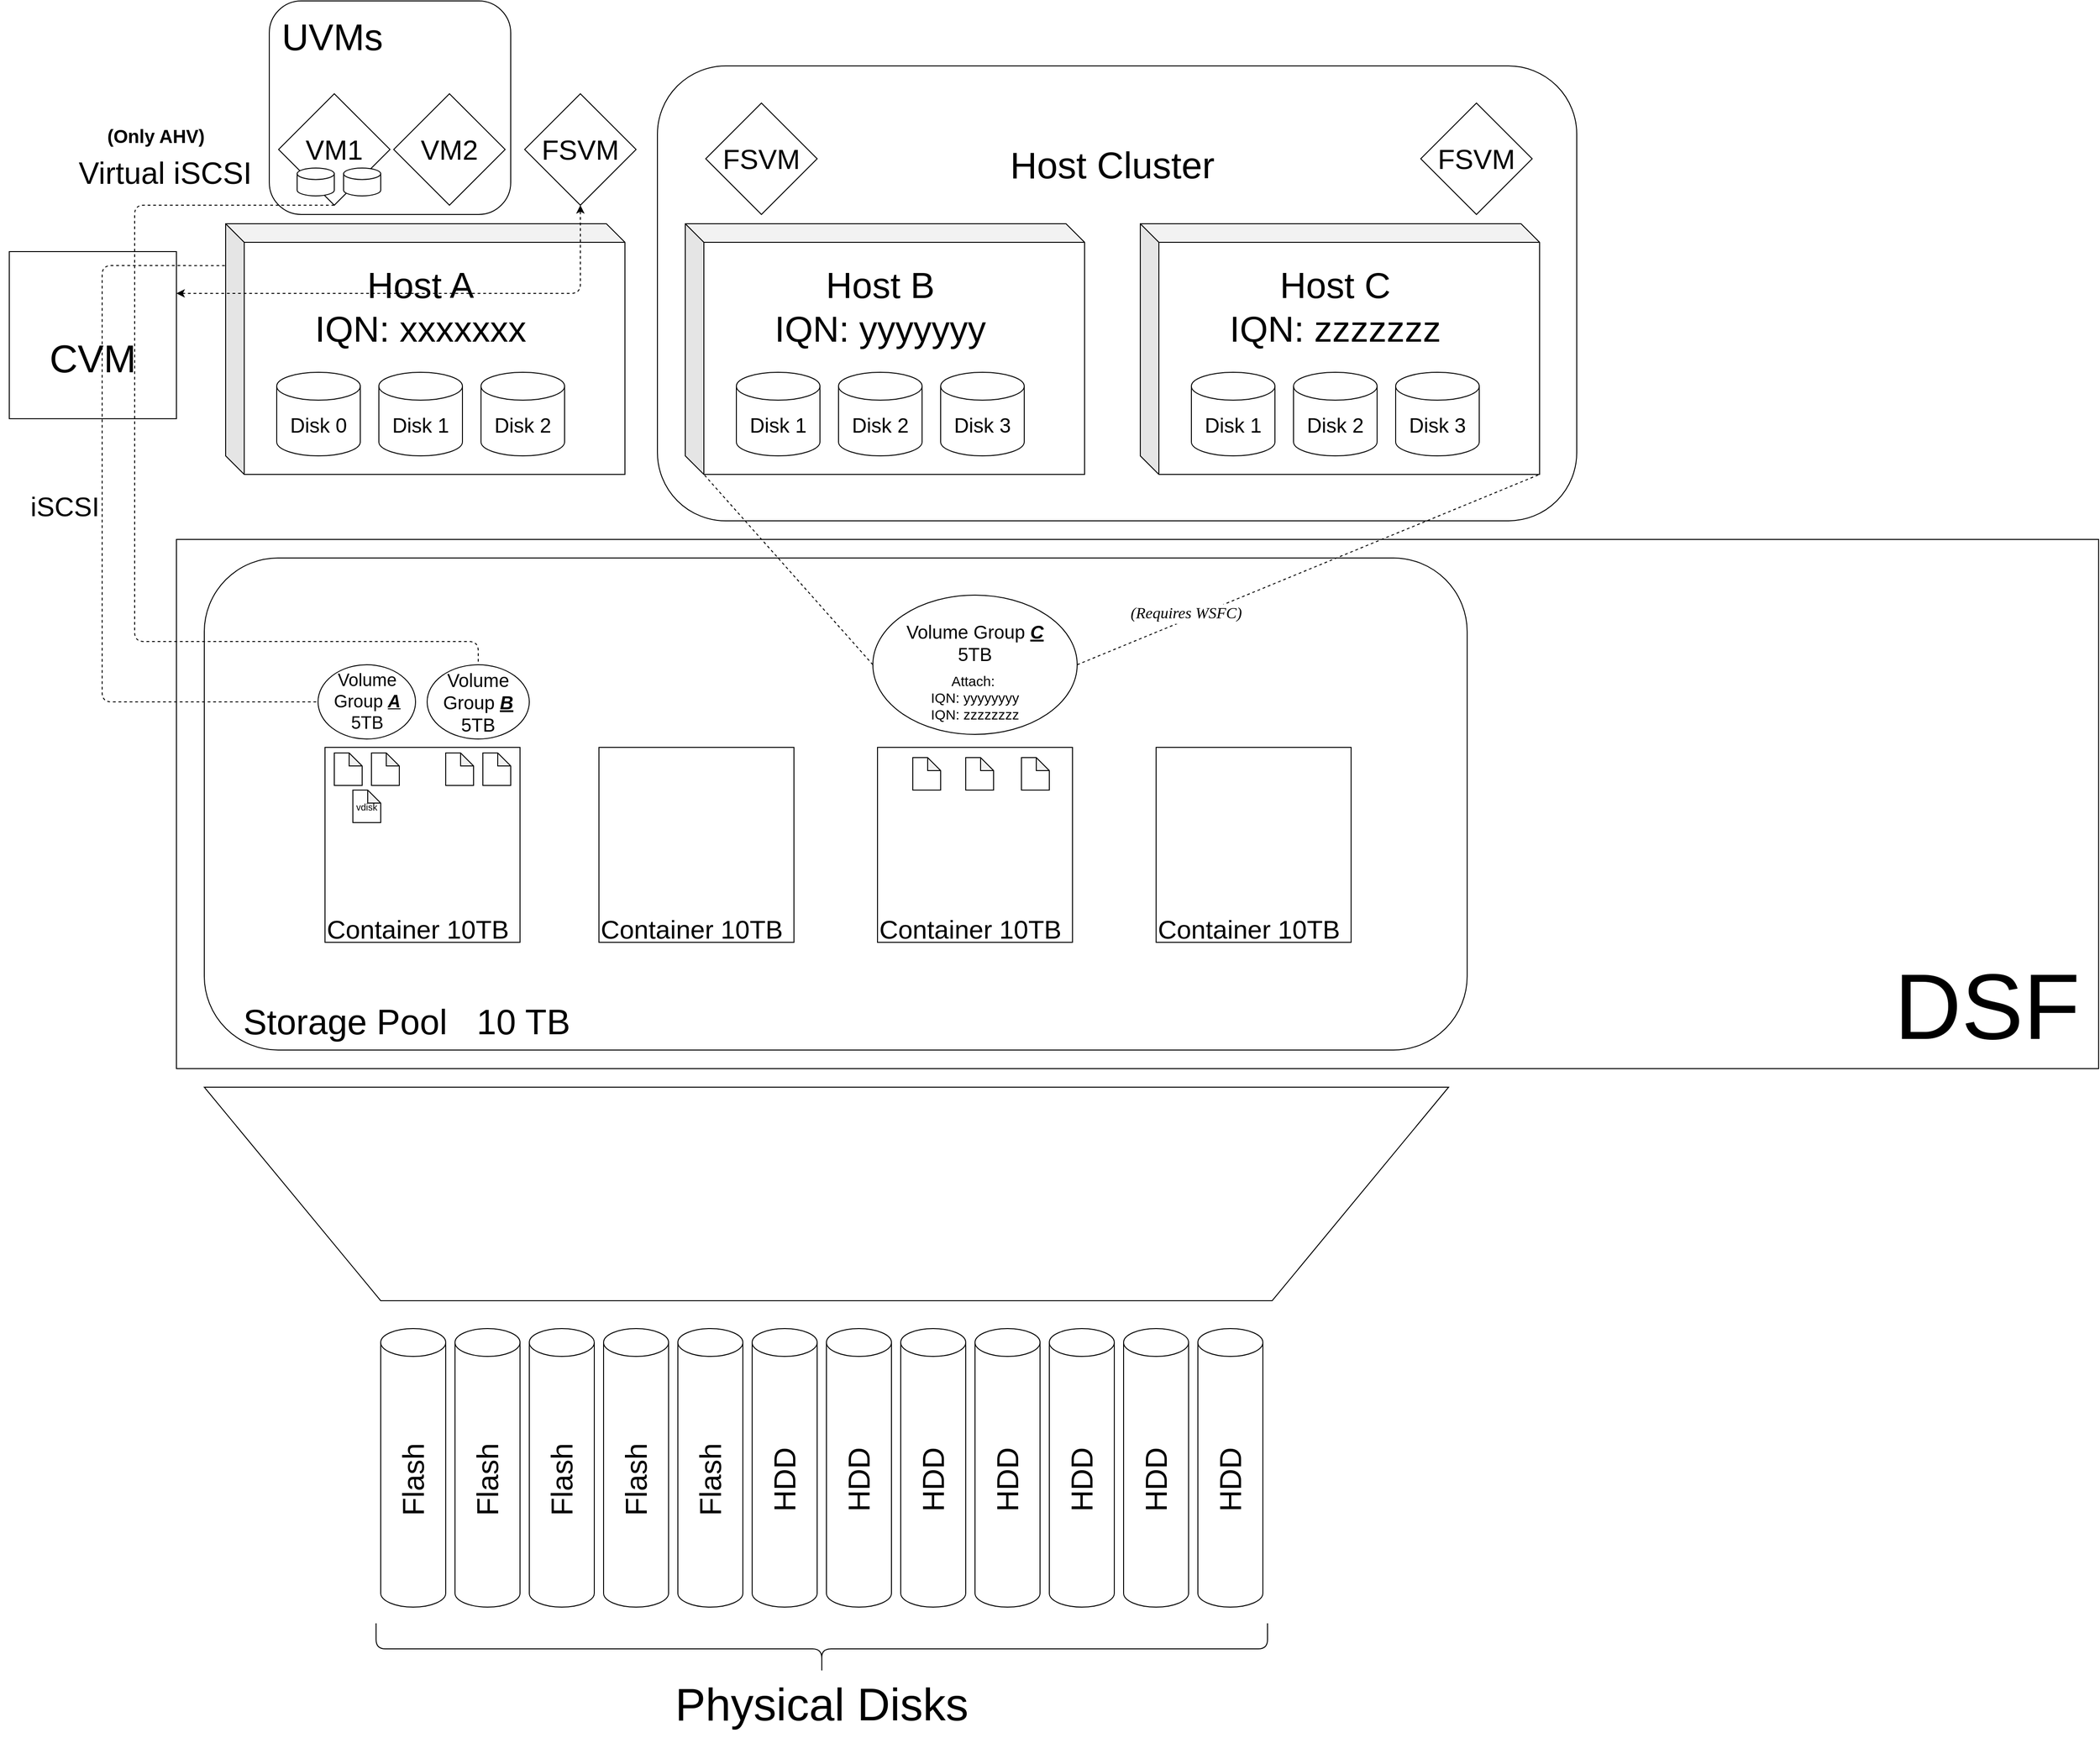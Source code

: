 <mxfile version="14.2.7" type="github">
  <diagram id="FhIIgszowJqtaIlsu2ne" name="Page-1">
    <mxGraphModel dx="4066" dy="2416" grid="1" gridSize="10" guides="1" tooltips="1" connect="1" arrows="1" fold="1" page="1" pageScale="1" pageWidth="1100" pageHeight="850" math="0" shadow="0">
      <root>
        <mxCell id="0" />
        <mxCell id="1" parent="0" />
        <mxCell id="4YyxjiWjC3Uuq4r5cC0Z-11" value="" style="rounded=0;whiteSpace=wrap;html=1;" vertex="1" parent="1">
          <mxGeometry x="-10" y="-20" width="2070" height="570" as="geometry" />
        </mxCell>
        <mxCell id="4YyxjiWjC3Uuq4r5cC0Z-2" value="" style="rounded=1;whiteSpace=wrap;html=1;" vertex="1" parent="1">
          <mxGeometry x="90" y="-600" width="260" height="230" as="geometry" />
        </mxCell>
        <mxCell id="gz65vQASo40FxyAqh2wa-65" value="" style="rounded=1;whiteSpace=wrap;html=1;" parent="1" vertex="1">
          <mxGeometry x="508" y="-530" width="990" height="490" as="geometry" />
        </mxCell>
        <mxCell id="gz65vQASo40FxyAqh2wa-1" value="" style="rounded=1;whiteSpace=wrap;html=1;" parent="1" vertex="1">
          <mxGeometry x="20" width="1360" height="530" as="geometry" />
        </mxCell>
        <mxCell id="gz65vQASo40FxyAqh2wa-2" value="" style="shape=trapezoid;perimeter=trapezoidPerimeter;whiteSpace=wrap;html=1;fixedSize=1;size=190;rotation=-180;" parent="1" vertex="1">
          <mxGeometry x="20" y="570" width="1340" height="230" as="geometry" />
        </mxCell>
        <mxCell id="gz65vQASo40FxyAqh2wa-3" value="" style="shape=cylinder3;whiteSpace=wrap;html=1;boundedLbl=1;backgroundOutline=1;size=15;" parent="1" vertex="1">
          <mxGeometry x="210" y="830" width="70" height="300" as="geometry" />
        </mxCell>
        <mxCell id="gz65vQASo40FxyAqh2wa-4" value="" style="shape=cylinder3;whiteSpace=wrap;html=1;boundedLbl=1;backgroundOutline=1;size=15;" parent="1" vertex="1">
          <mxGeometry x="290" y="830" width="70" height="300" as="geometry" />
        </mxCell>
        <mxCell id="gz65vQASo40FxyAqh2wa-5" value="" style="shape=cylinder3;whiteSpace=wrap;html=1;boundedLbl=1;backgroundOutline=1;size=15;" parent="1" vertex="1">
          <mxGeometry x="370" y="830" width="70" height="300" as="geometry" />
        </mxCell>
        <mxCell id="gz65vQASo40FxyAqh2wa-6" value="" style="shape=cylinder3;whiteSpace=wrap;html=1;boundedLbl=1;backgroundOutline=1;size=15;" parent="1" vertex="1">
          <mxGeometry x="450" y="830" width="70" height="300" as="geometry" />
        </mxCell>
        <mxCell id="gz65vQASo40FxyAqh2wa-7" value="" style="shape=cylinder3;whiteSpace=wrap;html=1;boundedLbl=1;backgroundOutline=1;size=15;" parent="1" vertex="1">
          <mxGeometry x="530" y="830" width="70" height="300" as="geometry" />
        </mxCell>
        <mxCell id="gz65vQASo40FxyAqh2wa-8" value="" style="shape=cylinder3;whiteSpace=wrap;html=1;boundedLbl=1;backgroundOutline=1;size=15;" parent="1" vertex="1">
          <mxGeometry x="610" y="830" width="70" height="300" as="geometry" />
        </mxCell>
        <mxCell id="gz65vQASo40FxyAqh2wa-9" value="" style="shape=cylinder3;whiteSpace=wrap;html=1;boundedLbl=1;backgroundOutline=1;size=15;" parent="1" vertex="1">
          <mxGeometry x="690" y="830" width="70" height="300" as="geometry" />
        </mxCell>
        <mxCell id="gz65vQASo40FxyAqh2wa-10" value="" style="shape=cylinder3;whiteSpace=wrap;html=1;boundedLbl=1;backgroundOutline=1;size=15;" parent="1" vertex="1">
          <mxGeometry x="770" y="830" width="70" height="300" as="geometry" />
        </mxCell>
        <mxCell id="gz65vQASo40FxyAqh2wa-11" value="" style="shape=cylinder3;whiteSpace=wrap;html=1;boundedLbl=1;backgroundOutline=1;size=15;" parent="1" vertex="1">
          <mxGeometry x="850" y="830" width="70" height="300" as="geometry" />
        </mxCell>
        <mxCell id="gz65vQASo40FxyAqh2wa-12" value="" style="shape=cylinder3;whiteSpace=wrap;html=1;boundedLbl=1;backgroundOutline=1;size=15;" parent="1" vertex="1">
          <mxGeometry x="930" y="830" width="70" height="300" as="geometry" />
        </mxCell>
        <mxCell id="gz65vQASo40FxyAqh2wa-13" value="" style="shape=cylinder3;whiteSpace=wrap;html=1;boundedLbl=1;backgroundOutline=1;size=15;" parent="1" vertex="1">
          <mxGeometry x="1010" y="830" width="70" height="300" as="geometry" />
        </mxCell>
        <mxCell id="gz65vQASo40FxyAqh2wa-14" value="" style="shape=cylinder3;whiteSpace=wrap;html=1;boundedLbl=1;backgroundOutline=1;size=15;" parent="1" vertex="1">
          <mxGeometry x="1090" y="830" width="70" height="300" as="geometry" />
        </mxCell>
        <mxCell id="gz65vQASo40FxyAqh2wa-15" value="" style="shape=curlyBracket;whiteSpace=wrap;html=1;rounded=1;rotation=-90;" parent="1" vertex="1">
          <mxGeometry x="657.5" y="695" width="55" height="960" as="geometry" />
        </mxCell>
        <mxCell id="gz65vQASo40FxyAqh2wa-16" value="&lt;font style=&quot;font-size: 49px&quot;&gt;Physical Disks&lt;/font&gt;" style="text;html=1;strokeColor=none;fillColor=none;align=center;verticalAlign=middle;whiteSpace=wrap;rounded=0;" parent="1" vertex="1">
          <mxGeometry x="505" y="1200" width="360" height="70" as="geometry" />
        </mxCell>
        <mxCell id="gz65vQASo40FxyAqh2wa-17" value="&lt;font style=&quot;font-size: 38px&quot;&gt;Storage Pool&amp;nbsp; &amp;nbsp;10 TB&amp;nbsp; &amp;nbsp;&lt;/font&gt;" style="text;html=1;strokeColor=none;fillColor=none;align=left;verticalAlign=middle;whiteSpace=wrap;rounded=0;" parent="1" vertex="1">
          <mxGeometry x="60" y="480" width="420" height="40" as="geometry" />
        </mxCell>
        <mxCell id="gz65vQASo40FxyAqh2wa-18" value="" style="whiteSpace=wrap;html=1;aspect=fixed;" parent="1" vertex="1">
          <mxGeometry x="150" y="204" width="210" height="210" as="geometry" />
        </mxCell>
        <mxCell id="gz65vQASo40FxyAqh2wa-19" value="" style="whiteSpace=wrap;html=1;aspect=fixed;" parent="1" vertex="1">
          <mxGeometry x="445" y="204" width="210" height="210" as="geometry" />
        </mxCell>
        <mxCell id="gz65vQASo40FxyAqh2wa-20" value="" style="whiteSpace=wrap;html=1;aspect=fixed;" parent="1" vertex="1">
          <mxGeometry x="1045" y="204" width="210" height="210" as="geometry" />
        </mxCell>
        <mxCell id="gz65vQASo40FxyAqh2wa-21" value="" style="whiteSpace=wrap;html=1;aspect=fixed;" parent="1" vertex="1">
          <mxGeometry x="745" y="204" width="210" height="210" as="geometry" />
        </mxCell>
        <mxCell id="gz65vQASo40FxyAqh2wa-22" value="&lt;font style=&quot;font-size: 28px&quot;&gt;Container 10TB&amp;nbsp;&lt;/font&gt;" style="text;html=1;strokeColor=none;fillColor=none;align=left;verticalAlign=middle;whiteSpace=wrap;rounded=0;" parent="1" vertex="1">
          <mxGeometry x="150" y="375" width="215" height="50" as="geometry" />
        </mxCell>
        <mxCell id="gz65vQASo40FxyAqh2wa-24" value="&lt;font style=&quot;font-size: 28px&quot;&gt;Container 10TB&amp;nbsp;&lt;/font&gt;" style="text;html=1;strokeColor=none;fillColor=none;align=left;verticalAlign=middle;whiteSpace=wrap;rounded=0;" parent="1" vertex="1">
          <mxGeometry x="445" y="375" width="210" height="50" as="geometry" />
        </mxCell>
        <mxCell id="gz65vQASo40FxyAqh2wa-25" value="&lt;font style=&quot;font-size: 28px&quot;&gt;Container 10TB&amp;nbsp;&lt;/font&gt;" style="text;html=1;strokeColor=none;fillColor=none;align=left;verticalAlign=middle;whiteSpace=wrap;rounded=0;" parent="1" vertex="1">
          <mxGeometry x="745" y="375" width="220" height="50" as="geometry" />
        </mxCell>
        <mxCell id="gz65vQASo40FxyAqh2wa-26" value="&lt;font style=&quot;font-size: 28px&quot;&gt;Container 10TB&amp;nbsp;&lt;/font&gt;" style="text;html=1;strokeColor=none;fillColor=none;align=left;verticalAlign=middle;whiteSpace=wrap;rounded=0;" parent="1" vertex="1">
          <mxGeometry x="1045" y="375" width="230" height="50" as="geometry" />
        </mxCell>
        <mxCell id="gz65vQASo40FxyAqh2wa-27" value="&lt;font style=&quot;font-size: 19px&quot;&gt;Volume &lt;br&gt;Group &lt;b&gt;&lt;i&gt;&lt;u&gt;A&lt;/u&gt;&lt;/i&gt;&lt;/b&gt;&lt;br&gt;5TB&lt;br&gt;&lt;/font&gt;" style="ellipse;whiteSpace=wrap;html=1;" parent="1" vertex="1">
          <mxGeometry x="142.5" y="115" width="105" height="80" as="geometry" />
        </mxCell>
        <mxCell id="gz65vQASo40FxyAqh2wa-28" value="&lt;font style=&quot;font-size: 20px&quot;&gt;Volume &lt;br&gt;Group &lt;b&gt;&lt;i&gt;&lt;u&gt;B&lt;/u&gt;&lt;/i&gt;&lt;/b&gt;&lt;br&gt;5TB&lt;br&gt;&lt;/font&gt;" style="ellipse;whiteSpace=wrap;html=1;" parent="1" vertex="1">
          <mxGeometry x="260" y="115" width="110" height="80" as="geometry" />
        </mxCell>
        <mxCell id="gz65vQASo40FxyAqh2wa-29" value="&lt;font style=&quot;font-size: 39px&quot;&gt;&lt;br&gt;&lt;/font&gt;" style="shape=cube;whiteSpace=wrap;html=1;boundedLbl=1;backgroundOutline=1;darkOpacity=0.05;darkOpacity2=0.1;" parent="1" vertex="1">
          <mxGeometry x="43" y="-360" width="430" height="270" as="geometry" />
        </mxCell>
        <mxCell id="gz65vQASo40FxyAqh2wa-30" value="&lt;font style=&quot;font-size: 42px&quot;&gt;&lt;br&gt;CVM&lt;/font&gt;" style="whiteSpace=wrap;html=1;aspect=fixed;" parent="1" vertex="1">
          <mxGeometry x="-190" y="-330" width="180" height="180" as="geometry" />
        </mxCell>
        <mxCell id="gz65vQASo40FxyAqh2wa-31" value="" style="endArrow=none;dashed=1;html=1;entryX=0;entryY=0.5;entryDx=0;entryDy=0;exitX=-0.002;exitY=0.167;exitDx=0;exitDy=0;exitPerimeter=0;" parent="1" source="gz65vQASo40FxyAqh2wa-29" target="gz65vQASo40FxyAqh2wa-27" edge="1">
          <mxGeometry width="50" height="50" relative="1" as="geometry">
            <mxPoint x="40" y="-315" as="sourcePoint" />
            <mxPoint x="-190" y="500" as="targetPoint" />
            <Array as="points">
              <mxPoint x="-90" y="-315" />
              <mxPoint x="-90" y="155" />
              <mxPoint x="-30" y="155" />
            </Array>
          </mxGeometry>
        </mxCell>
        <mxCell id="gz65vQASo40FxyAqh2wa-33" value="&lt;font style=&quot;font-size: 30px&quot;&gt;VM1&lt;/font&gt;" style="rhombus;whiteSpace=wrap;html=1;" parent="1" vertex="1">
          <mxGeometry x="100" y="-500" width="120" height="120" as="geometry" />
        </mxCell>
        <mxCell id="gz65vQASo40FxyAqh2wa-34" value="&lt;font style=&quot;font-size: 30px&quot;&gt;VM2&lt;/font&gt;" style="rhombus;whiteSpace=wrap;html=1;" parent="1" vertex="1">
          <mxGeometry x="224" y="-500" width="120" height="120" as="geometry" />
        </mxCell>
        <mxCell id="gz65vQASo40FxyAqh2wa-35" value="&lt;font style=&quot;font-size: 29px&quot;&gt;iSCSI&lt;/font&gt;" style="text;html=1;strokeColor=none;fillColor=none;align=center;verticalAlign=middle;whiteSpace=wrap;rounded=0;" parent="1" vertex="1">
          <mxGeometry x="-200" y="-80" width="140" height="50" as="geometry" />
        </mxCell>
        <mxCell id="gz65vQASo40FxyAqh2wa-38" value="&lt;span style=&quot;font-size: 39px&quot;&gt;Host A&lt;/span&gt;&lt;br style=&quot;font-size: 39px&quot;&gt;&lt;span style=&quot;font-size: 39px&quot;&gt;IQN: xxxxxxx&lt;/span&gt;" style="text;html=1;strokeColor=none;fillColor=none;align=center;verticalAlign=middle;whiteSpace=wrap;rounded=0;" parent="1" vertex="1">
          <mxGeometry x="118" y="-330" width="270" height="120" as="geometry" />
        </mxCell>
        <mxCell id="gz65vQASo40FxyAqh2wa-40" value="&lt;font style=&quot;font-size: 22px&quot;&gt;Disk 0&lt;/font&gt;" style="shape=cylinder3;whiteSpace=wrap;html=1;boundedLbl=1;backgroundOutline=1;size=15;rotation=0;" parent="1" vertex="1">
          <mxGeometry x="98" y="-200" width="90" height="90" as="geometry" />
        </mxCell>
        <mxCell id="gz65vQASo40FxyAqh2wa-41" value="&lt;font style=&quot;font-size: 22px&quot;&gt;Disk 1&lt;/font&gt;" style="shape=cylinder3;whiteSpace=wrap;html=1;boundedLbl=1;backgroundOutline=1;size=15;rotation=0;" parent="1" vertex="1">
          <mxGeometry x="208" y="-200" width="90" height="90" as="geometry" />
        </mxCell>
        <mxCell id="gz65vQASo40FxyAqh2wa-42" value="&lt;font style=&quot;font-size: 22px&quot;&gt;Disk 2&lt;/font&gt;" style="shape=cylinder3;whiteSpace=wrap;html=1;boundedLbl=1;backgroundOutline=1;size=15;rotation=0;" parent="1" vertex="1">
          <mxGeometry x="318" y="-200" width="90" height="90" as="geometry" />
        </mxCell>
        <mxCell id="gz65vQASo40FxyAqh2wa-44" value="" style="endArrow=none;dashed=1;html=1;entryX=0.5;entryY=0;entryDx=0;entryDy=0;exitX=0.5;exitY=1;exitDx=0;exitDy=0;" parent="1" source="gz65vQASo40FxyAqh2wa-33" target="gz65vQASo40FxyAqh2wa-28" edge="1">
          <mxGeometry width="50" height="50" relative="1" as="geometry">
            <mxPoint x="-55" y="-270" as="sourcePoint" />
            <mxPoint x="-190" y="390" as="targetPoint" />
            <Array as="points">
              <mxPoint x="-55" y="-380" />
              <mxPoint x="-55" y="-290" />
              <mxPoint x="-55" y="90" />
              <mxPoint x="315" y="90" />
            </Array>
          </mxGeometry>
        </mxCell>
        <mxCell id="gz65vQASo40FxyAqh2wa-45" value="&lt;font style=&quot;font-size: 33px&quot;&gt;Virtual iSCSI&lt;/font&gt;" style="text;html=1;strokeColor=none;fillColor=none;align=center;verticalAlign=middle;whiteSpace=wrap;rounded=0;" parent="1" vertex="1">
          <mxGeometry x="-142" y="-440" width="240" height="50" as="geometry" />
        </mxCell>
        <mxCell id="gz65vQASo40FxyAqh2wa-46" value="&lt;font style=&quot;font-size: 20px&quot;&gt;&lt;b&gt;(Only AHV)&lt;/b&gt;&lt;/font&gt;" style="text;html=1;strokeColor=none;fillColor=none;align=center;verticalAlign=middle;whiteSpace=wrap;rounded=0;" parent="1" vertex="1">
          <mxGeometry x="-102" y="-480" width="140" height="50" as="geometry" />
        </mxCell>
        <mxCell id="gz65vQASo40FxyAqh2wa-47" value="&lt;font style=&quot;font-size: 39px&quot;&gt;&lt;br&gt;&lt;/font&gt;" style="shape=cube;whiteSpace=wrap;html=1;boundedLbl=1;backgroundOutline=1;darkOpacity=0.05;darkOpacity2=0.1;" parent="1" vertex="1">
          <mxGeometry x="538" y="-360" width="430" height="270" as="geometry" />
        </mxCell>
        <mxCell id="gz65vQASo40FxyAqh2wa-48" value="&lt;span style=&quot;font-size: 39px&quot;&gt;Host B&lt;/span&gt;&lt;br style=&quot;font-size: 39px&quot;&gt;&lt;span style=&quot;font-size: 39px&quot;&gt;IQN: yyyyyyy&lt;/span&gt;" style="text;html=1;strokeColor=none;fillColor=none;align=center;verticalAlign=middle;whiteSpace=wrap;rounded=0;" parent="1" vertex="1">
          <mxGeometry x="613" y="-330" width="270" height="120" as="geometry" />
        </mxCell>
        <mxCell id="gz65vQASo40FxyAqh2wa-49" value="&lt;font style=&quot;font-size: 22px&quot;&gt;Disk 1&lt;/font&gt;" style="shape=cylinder3;whiteSpace=wrap;html=1;boundedLbl=1;backgroundOutline=1;size=15;rotation=0;" parent="1" vertex="1">
          <mxGeometry x="593" y="-200" width="90" height="90" as="geometry" />
        </mxCell>
        <mxCell id="gz65vQASo40FxyAqh2wa-50" value="&lt;font style=&quot;font-size: 22px&quot;&gt;Disk 2&lt;/font&gt;" style="shape=cylinder3;whiteSpace=wrap;html=1;boundedLbl=1;backgroundOutline=1;size=15;rotation=0;" parent="1" vertex="1">
          <mxGeometry x="703" y="-200" width="90" height="90" as="geometry" />
        </mxCell>
        <mxCell id="gz65vQASo40FxyAqh2wa-51" value="&lt;font style=&quot;font-size: 22px&quot;&gt;Disk 3&lt;/font&gt;" style="shape=cylinder3;whiteSpace=wrap;html=1;boundedLbl=1;backgroundOutline=1;size=15;rotation=0;" parent="1" vertex="1">
          <mxGeometry x="813" y="-200" width="90" height="90" as="geometry" />
        </mxCell>
        <mxCell id="gz65vQASo40FxyAqh2wa-52" value="&lt;font style=&quot;font-size: 39px&quot;&gt;&lt;br&gt;&lt;/font&gt;" style="shape=cube;whiteSpace=wrap;html=1;boundedLbl=1;backgroundOutline=1;darkOpacity=0.05;darkOpacity2=0.1;" parent="1" vertex="1">
          <mxGeometry x="1028" y="-360" width="430" height="270" as="geometry" />
        </mxCell>
        <mxCell id="gz65vQASo40FxyAqh2wa-53" value="&lt;span style=&quot;font-size: 39px&quot;&gt;Host C&lt;/span&gt;&lt;br style=&quot;font-size: 39px&quot;&gt;&lt;span style=&quot;font-size: 39px&quot;&gt;IQN: zzzzzzz&lt;/span&gt;" style="text;html=1;strokeColor=none;fillColor=none;align=center;verticalAlign=middle;whiteSpace=wrap;rounded=0;" parent="1" vertex="1">
          <mxGeometry x="1103" y="-330" width="270" height="120" as="geometry" />
        </mxCell>
        <mxCell id="gz65vQASo40FxyAqh2wa-54" value="&lt;font style=&quot;font-size: 22px&quot;&gt;Disk 1&lt;/font&gt;" style="shape=cylinder3;whiteSpace=wrap;html=1;boundedLbl=1;backgroundOutline=1;size=15;rotation=0;" parent="1" vertex="1">
          <mxGeometry x="1083" y="-200" width="90" height="90" as="geometry" />
        </mxCell>
        <mxCell id="gz65vQASo40FxyAqh2wa-55" value="&lt;font style=&quot;font-size: 22px&quot;&gt;Disk 2&lt;/font&gt;" style="shape=cylinder3;whiteSpace=wrap;html=1;boundedLbl=1;backgroundOutline=1;size=15;rotation=0;" parent="1" vertex="1">
          <mxGeometry x="1193" y="-200" width="90" height="90" as="geometry" />
        </mxCell>
        <mxCell id="gz65vQASo40FxyAqh2wa-56" value="&lt;font style=&quot;font-size: 22px&quot;&gt;Disk 3&lt;/font&gt;" style="shape=cylinder3;whiteSpace=wrap;html=1;boundedLbl=1;backgroundOutline=1;size=15;rotation=0;" parent="1" vertex="1">
          <mxGeometry x="1303" y="-200" width="90" height="90" as="geometry" />
        </mxCell>
        <mxCell id="gz65vQASo40FxyAqh2wa-57" value="" style="shape=note;whiteSpace=wrap;html=1;backgroundOutline=1;darkOpacity=0.05;size=14;" parent="1" vertex="1">
          <mxGeometry x="160" y="210" width="30" height="35" as="geometry" />
        </mxCell>
        <mxCell id="gz65vQASo40FxyAqh2wa-58" value="" style="shape=note;whiteSpace=wrap;html=1;backgroundOutline=1;darkOpacity=0.05;size=14;" parent="1" vertex="1">
          <mxGeometry x="200" y="210" width="30" height="35" as="geometry" />
        </mxCell>
        <mxCell id="gz65vQASo40FxyAqh2wa-59" value="" style="shape=note;whiteSpace=wrap;html=1;backgroundOutline=1;darkOpacity=0.05;size=14;" parent="1" vertex="1">
          <mxGeometry x="320" y="210" width="30" height="35" as="geometry" />
        </mxCell>
        <mxCell id="gz65vQASo40FxyAqh2wa-60" value="" style="shape=note;whiteSpace=wrap;html=1;backgroundOutline=1;darkOpacity=0.05;size=14;" parent="1" vertex="1">
          <mxGeometry x="280" y="210" width="30" height="35" as="geometry" />
        </mxCell>
        <mxCell id="gz65vQASo40FxyAqh2wa-61" value="&lt;font style=&quot;font-size: 10px&quot;&gt;vdisk&lt;/font&gt;" style="shape=note;whiteSpace=wrap;html=1;backgroundOutline=1;darkOpacity=0.05;size=14;" parent="1" vertex="1">
          <mxGeometry x="180" y="250" width="30" height="35" as="geometry" />
        </mxCell>
        <mxCell id="gz65vQASo40FxyAqh2wa-62" value="" style="shape=cylinder3;whiteSpace=wrap;html=1;boundedLbl=1;backgroundOutline=1;size=6.161;" parent="1" vertex="1">
          <mxGeometry x="120" y="-420" width="40" height="30" as="geometry" />
        </mxCell>
        <mxCell id="gz65vQASo40FxyAqh2wa-63" value="" style="shape=cylinder3;whiteSpace=wrap;html=1;boundedLbl=1;backgroundOutline=1;size=6.161;" parent="1" vertex="1">
          <mxGeometry x="170" y="-420" width="40" height="30" as="geometry" />
        </mxCell>
        <mxCell id="gz65vQASo40FxyAqh2wa-64" value="&lt;font style=&quot;font-size: 20px&quot;&gt;Volume Group &lt;b&gt;&lt;i&gt;&lt;u&gt;C&lt;/u&gt;&lt;/i&gt;&lt;/b&gt;&lt;br&gt;5TB&lt;br&gt;&lt;br&gt;&lt;br&gt;&lt;/font&gt;" style="ellipse;whiteSpace=wrap;html=1;" parent="1" vertex="1">
          <mxGeometry x="740" y="40" width="220" height="150" as="geometry" />
        </mxCell>
        <mxCell id="gz65vQASo40FxyAqh2wa-66" value="&lt;font style=&quot;font-size: 40px&quot;&gt;Host Cluster&amp;nbsp;&lt;/font&gt;" style="text;html=1;strokeColor=none;fillColor=none;align=center;verticalAlign=middle;whiteSpace=wrap;rounded=0;" parent="1" vertex="1">
          <mxGeometry x="855.5" y="-447" width="295" height="45" as="geometry" />
        </mxCell>
        <mxCell id="gz65vQASo40FxyAqh2wa-67" value="" style="shape=note;whiteSpace=wrap;html=1;backgroundOutline=1;darkOpacity=0.05;size=14;" parent="1" vertex="1">
          <mxGeometry x="783" y="215" width="30" height="35" as="geometry" />
        </mxCell>
        <mxCell id="gz65vQASo40FxyAqh2wa-68" value="" style="shape=note;whiteSpace=wrap;html=1;backgroundOutline=1;darkOpacity=0.05;size=14;" parent="1" vertex="1">
          <mxGeometry x="900" y="215" width="30" height="35" as="geometry" />
        </mxCell>
        <mxCell id="gz65vQASo40FxyAqh2wa-69" value="" style="shape=note;whiteSpace=wrap;html=1;backgroundOutline=1;darkOpacity=0.05;size=14;" parent="1" vertex="1">
          <mxGeometry x="840" y="215" width="30" height="35" as="geometry" />
        </mxCell>
        <mxCell id="gz65vQASo40FxyAqh2wa-70" value="&lt;font style=&quot;font-size: 15px&quot;&gt;Attach:&amp;nbsp;&lt;br&gt;IQN: yyyyyyyy&lt;br&gt;IQN: zzzzzzzz&lt;/font&gt;" style="text;html=1;strokeColor=none;fillColor=none;align=center;verticalAlign=middle;whiteSpace=wrap;rounded=0;" parent="1" vertex="1">
          <mxGeometry x="795" y="110" width="110" height="80" as="geometry" />
        </mxCell>
        <mxCell id="gz65vQASo40FxyAqh2wa-71" value="" style="endArrow=none;dashed=1;html=1;entryX=1;entryY=1;entryDx=0;entryDy=0;entryPerimeter=0;exitX=1;exitY=0.5;exitDx=0;exitDy=0;" parent="1" source="gz65vQASo40FxyAqh2wa-64" target="gz65vQASo40FxyAqh2wa-52" edge="1">
          <mxGeometry width="50" height="50" relative="1" as="geometry">
            <mxPoint x="-160" y="570" as="sourcePoint" />
            <mxPoint x="-110" y="520" as="targetPoint" />
          </mxGeometry>
        </mxCell>
        <mxCell id="gz65vQASo40FxyAqh2wa-72" value="" style="endArrow=none;dashed=1;html=1;exitX=0;exitY=0.5;exitDx=0;exitDy=0;entryX=0;entryY=0;entryDx=20;entryDy=270;entryPerimeter=0;" parent="1" source="gz65vQASo40FxyAqh2wa-64" target="gz65vQASo40FxyAqh2wa-47" edge="1">
          <mxGeometry width="50" height="50" relative="1" as="geometry">
            <mxPoint x="-90" y="-70" as="sourcePoint" />
            <mxPoint x="-40" y="-120" as="targetPoint" />
          </mxGeometry>
        </mxCell>
        <mxCell id="gz65vQASo40FxyAqh2wa-74" value="&lt;i&gt;&lt;font style=&quot;font-size: 17px&quot; face=&quot;Verdana&quot;&gt;(Requires&amp;nbsp;WSFC)&lt;/font&gt;&lt;/i&gt;" style="text;html=1;strokeColor=none;fillColor=none;align=center;verticalAlign=middle;whiteSpace=wrap;rounded=0;labelBackgroundColor=#ffffff;" parent="1" vertex="1">
          <mxGeometry x="1010" y="50" width="135" height="20" as="geometry" />
        </mxCell>
        <mxCell id="gz65vQASo40FxyAqh2wa-76" value="&lt;font style=&quot;font-size: 32px&quot;&gt;Flash&lt;/font&gt;" style="text;html=1;strokeColor=none;fillColor=none;align=center;verticalAlign=middle;whiteSpace=wrap;rounded=0;labelBackgroundColor=#ffffff;rotation=-90;" parent="1" vertex="1">
          <mxGeometry x="160" y="970" width="170" height="45" as="geometry" />
        </mxCell>
        <mxCell id="gz65vQASo40FxyAqh2wa-77" value="&lt;font style=&quot;font-size: 32px&quot;&gt;Flash&lt;/font&gt;" style="text;html=1;strokeColor=none;fillColor=none;align=center;verticalAlign=middle;whiteSpace=wrap;rounded=0;labelBackgroundColor=#ffffff;rotation=-90;" parent="1" vertex="1">
          <mxGeometry x="240" y="970" width="170" height="45" as="geometry" />
        </mxCell>
        <mxCell id="gz65vQASo40FxyAqh2wa-78" value="&lt;font style=&quot;font-size: 32px&quot;&gt;Flash&lt;/font&gt;" style="text;html=1;strokeColor=none;fillColor=none;align=center;verticalAlign=middle;whiteSpace=wrap;rounded=0;labelBackgroundColor=#ffffff;rotation=-90;" parent="1" vertex="1">
          <mxGeometry x="320" y="970" width="170" height="45" as="geometry" />
        </mxCell>
        <mxCell id="gz65vQASo40FxyAqh2wa-79" value="&lt;font style=&quot;font-size: 32px&quot;&gt;Flash&lt;/font&gt;" style="text;html=1;strokeColor=none;fillColor=none;align=center;verticalAlign=middle;whiteSpace=wrap;rounded=0;labelBackgroundColor=#ffffff;rotation=-90;" parent="1" vertex="1">
          <mxGeometry x="400" y="970" width="170" height="45" as="geometry" />
        </mxCell>
        <mxCell id="gz65vQASo40FxyAqh2wa-80" value="&lt;font style=&quot;font-size: 32px&quot;&gt;Flash&lt;/font&gt;" style="text;html=1;strokeColor=none;fillColor=none;align=center;verticalAlign=middle;whiteSpace=wrap;rounded=0;labelBackgroundColor=#ffffff;rotation=-90;" parent="1" vertex="1">
          <mxGeometry x="480" y="970" width="170" height="45" as="geometry" />
        </mxCell>
        <mxCell id="gz65vQASo40FxyAqh2wa-81" value="&lt;font style=&quot;font-size: 32px&quot;&gt;HDD&lt;/font&gt;" style="text;html=1;strokeColor=none;fillColor=none;align=center;verticalAlign=middle;whiteSpace=wrap;rounded=0;labelBackgroundColor=#ffffff;rotation=-90;" parent="1" vertex="1">
          <mxGeometry x="560" y="970" width="170" height="45" as="geometry" />
        </mxCell>
        <mxCell id="gz65vQASo40FxyAqh2wa-82" value="&lt;font style=&quot;font-size: 32px&quot;&gt;HDD&lt;/font&gt;" style="text;html=1;strokeColor=none;fillColor=none;align=center;verticalAlign=middle;whiteSpace=wrap;rounded=0;labelBackgroundColor=#ffffff;rotation=-90;" parent="1" vertex="1">
          <mxGeometry x="640" y="970" width="170" height="45" as="geometry" />
        </mxCell>
        <mxCell id="gz65vQASo40FxyAqh2wa-83" value="&lt;font style=&quot;font-size: 32px&quot;&gt;HDD&lt;/font&gt;" style="text;html=1;strokeColor=none;fillColor=none;align=center;verticalAlign=middle;whiteSpace=wrap;rounded=0;labelBackgroundColor=#ffffff;rotation=-90;" parent="1" vertex="1">
          <mxGeometry x="720" y="970" width="170" height="45" as="geometry" />
        </mxCell>
        <mxCell id="gz65vQASo40FxyAqh2wa-84" value="&lt;font style=&quot;font-size: 32px&quot;&gt;HDD&lt;/font&gt;" style="text;html=1;strokeColor=none;fillColor=none;align=center;verticalAlign=middle;whiteSpace=wrap;rounded=0;labelBackgroundColor=#ffffff;rotation=-90;" parent="1" vertex="1">
          <mxGeometry x="800" y="970" width="170" height="45" as="geometry" />
        </mxCell>
        <mxCell id="gz65vQASo40FxyAqh2wa-85" value="&lt;font style=&quot;font-size: 32px&quot;&gt;HDD&lt;/font&gt;" style="text;html=1;strokeColor=none;fillColor=none;align=center;verticalAlign=middle;whiteSpace=wrap;rounded=0;labelBackgroundColor=#ffffff;rotation=-90;" parent="1" vertex="1">
          <mxGeometry x="880" y="970" width="170" height="45" as="geometry" />
        </mxCell>
        <mxCell id="gz65vQASo40FxyAqh2wa-86" value="&lt;font style=&quot;font-size: 32px&quot;&gt;HDD&lt;/font&gt;" style="text;html=1;strokeColor=none;fillColor=none;align=center;verticalAlign=middle;whiteSpace=wrap;rounded=0;labelBackgroundColor=#ffffff;rotation=-90;" parent="1" vertex="1">
          <mxGeometry x="960" y="970" width="170" height="45" as="geometry" />
        </mxCell>
        <mxCell id="gz65vQASo40FxyAqh2wa-87" value="&lt;font style=&quot;font-size: 32px&quot;&gt;HDD&lt;/font&gt;" style="text;html=1;strokeColor=none;fillColor=none;align=center;verticalAlign=middle;whiteSpace=wrap;rounded=0;labelBackgroundColor=#ffffff;rotation=-90;" parent="1" vertex="1">
          <mxGeometry x="1040" y="970" width="170" height="45" as="geometry" />
        </mxCell>
        <mxCell id="4YyxjiWjC3Uuq4r5cC0Z-1" value="&lt;font style=&quot;font-size: 30px&quot;&gt;FSVM&lt;/font&gt;" style="rhombus;whiteSpace=wrap;html=1;" vertex="1" parent="1">
          <mxGeometry x="365" y="-500" width="120" height="120" as="geometry" />
        </mxCell>
        <mxCell id="4YyxjiWjC3Uuq4r5cC0Z-7" value="" style="endArrow=classic;startArrow=classic;html=1;dashed=1;entryX=0.5;entryY=1;entryDx=0;entryDy=0;exitX=1;exitY=0.25;exitDx=0;exitDy=0;" edge="1" parent="1" source="gz65vQASo40FxyAqh2wa-30" target="4YyxjiWjC3Uuq4r5cC0Z-1">
          <mxGeometry width="50" height="50" relative="1" as="geometry">
            <mxPoint x="-340" y="-180" as="sourcePoint" />
            <mxPoint x="-290" y="-230" as="targetPoint" />
            <Array as="points">
              <mxPoint x="425" y="-285" />
            </Array>
          </mxGeometry>
        </mxCell>
        <mxCell id="4YyxjiWjC3Uuq4r5cC0Z-8" value="&lt;font style=&quot;font-size: 30px&quot;&gt;FSVM&lt;/font&gt;" style="rhombus;whiteSpace=wrap;html=1;" vertex="1" parent="1">
          <mxGeometry x="560" y="-490" width="120" height="120" as="geometry" />
        </mxCell>
        <mxCell id="4YyxjiWjC3Uuq4r5cC0Z-9" value="&lt;font style=&quot;font-size: 30px&quot;&gt;FSVM&lt;/font&gt;" style="rhombus;whiteSpace=wrap;html=1;" vertex="1" parent="1">
          <mxGeometry x="1330" y="-490" width="120" height="120" as="geometry" />
        </mxCell>
        <mxCell id="4YyxjiWjC3Uuq4r5cC0Z-10" value="&lt;font style=&quot;font-size: 40px&quot;&gt;UVMs&lt;/font&gt;" style="text;html=1;strokeColor=none;fillColor=none;align=center;verticalAlign=middle;whiteSpace=wrap;rounded=0;" vertex="1" parent="1">
          <mxGeometry x="98" y="-595" width="120" height="65" as="geometry" />
        </mxCell>
        <mxCell id="4YyxjiWjC3Uuq4r5cC0Z-12" value="&lt;font style=&quot;font-size: 100px&quot;&gt;DSF&lt;/font&gt;" style="text;html=1;strokeColor=none;fillColor=none;align=center;verticalAlign=middle;whiteSpace=wrap;rounded=0;" vertex="1" parent="1">
          <mxGeometry x="1820" y="390" width="240" height="184" as="geometry" />
        </mxCell>
      </root>
    </mxGraphModel>
  </diagram>
</mxfile>
